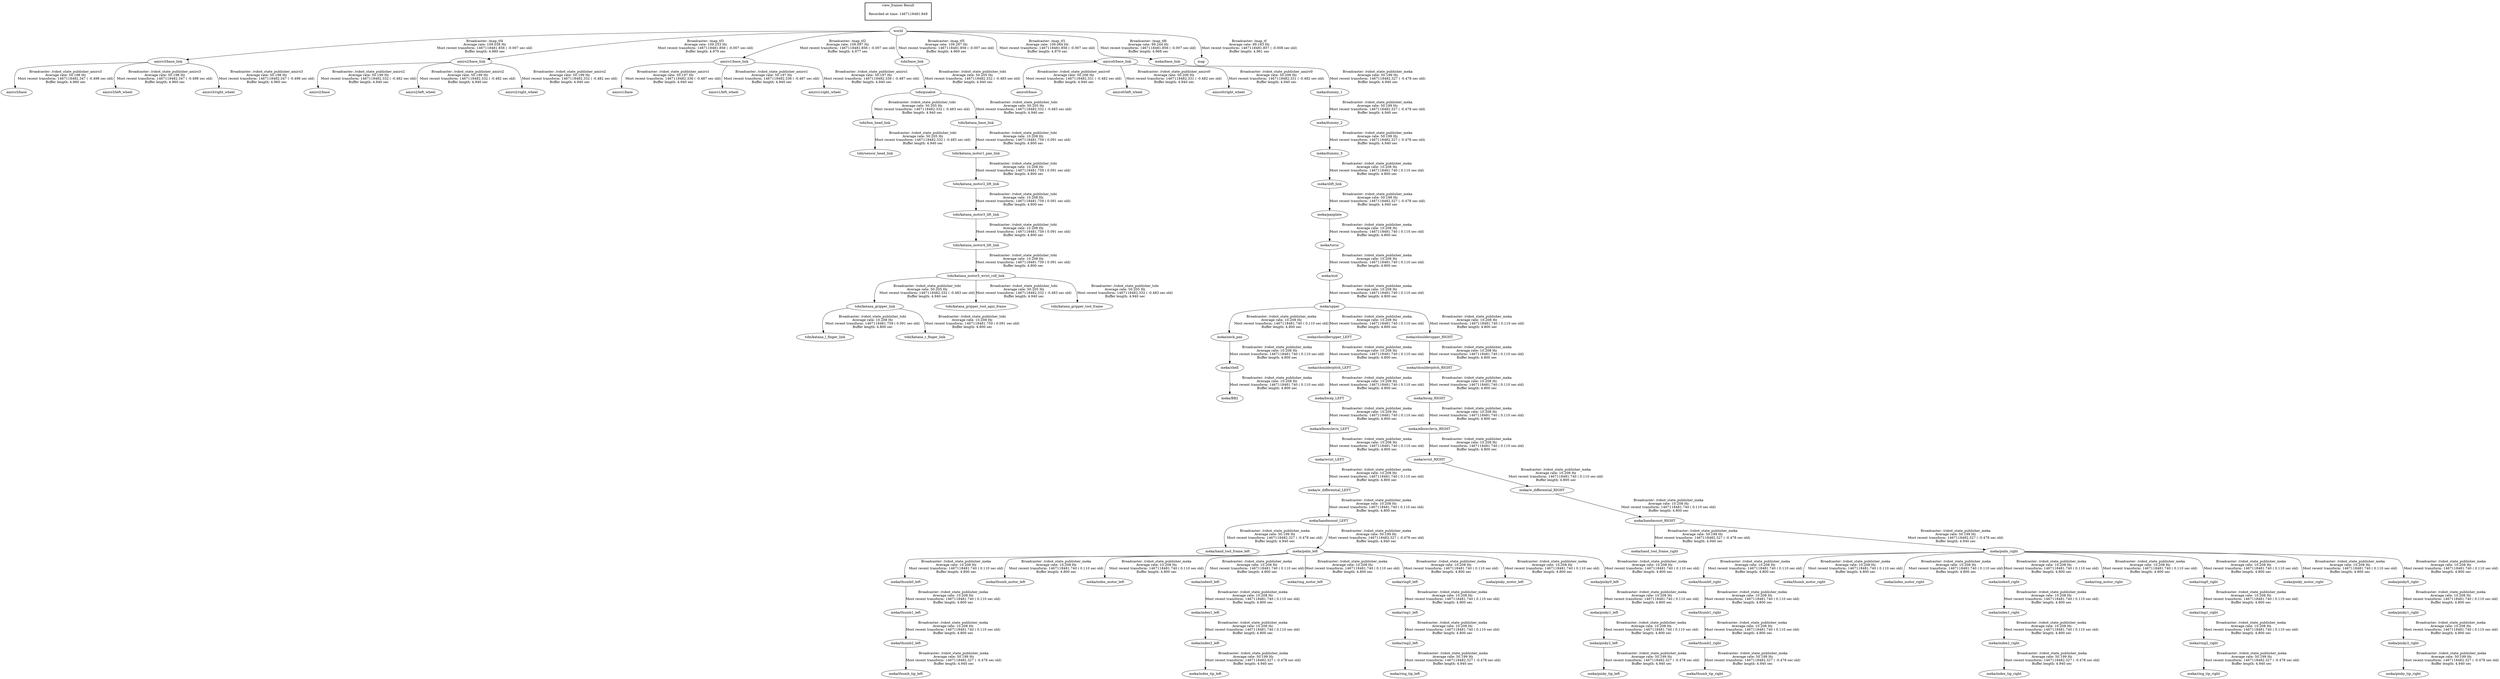 digraph G {
"world" -> "amiro3/base_link"[label="Broadcaster: /map_tf4\nAverage rate: 109.038 Hz\nMost recent transform: 1467118481.856 ( -0.007 sec old)\nBuffer length: 4.980 sec\n"];
"world" -> "amiro2/base_link"[label="Broadcaster: /map_tf3\nAverage rate: 109.253 Hz\nMost recent transform: 1467118481.856 ( -0.007 sec old)\nBuffer length: 4.979 sec\n"];
"world" -> "amiro1/base_link"[label="Broadcaster: /map_tf2\nAverage rate: 109.097 Hz\nMost recent transform: 1467118481.856 ( -0.007 sec old)\nBuffer length: 4.977 sec\n"];
"world" -> "tobi/base_link"[label="Broadcaster: /map_tf5\nAverage rate: 109.267 Hz\nMost recent transform: 1467118481.856 ( -0.007 sec old)\nBuffer length: 4.969 sec\n"];
"world" -> "amiro0/base_link"[label="Broadcaster: /map_tf1\nAverage rate: 109.064 Hz\nMost recent transform: 1467118481.856 ( -0.007 sec old)\nBuffer length: 4.970 sec\n"];
"world" -> "meka/base_link"[label="Broadcaster: /map_tf6\nAverage rate: 99.244 Hz\nMost recent transform: 1467118481.856 ( -0.007 sec old)\nBuffer length: 4.968 sec\n"];
"amiro3/base_link" -> "amiro3/base"[label="Broadcaster: /robot_state_publisher_amiro3\nAverage rate: 50.198 Hz\nMost recent transform: 1467118482.347 ( -0.498 sec old)\nBuffer length: 4.960 sec\n"];
"amiro3/base_link" -> "amiro3/left_wheel"[label="Broadcaster: /robot_state_publisher_amiro3\nAverage rate: 50.198 Hz\nMost recent transform: 1467118482.347 ( -0.498 sec old)\nBuffer length: 4.960 sec\n"];
"amiro3/base_link" -> "amiro3/right_wheel"[label="Broadcaster: /robot_state_publisher_amiro3\nAverage rate: 50.198 Hz\nMost recent transform: 1467118482.347 ( -0.498 sec old)\nBuffer length: 4.960 sec\n"];
"world" -> "map"[label="Broadcaster: /map_tf\nAverage rate: 99.183 Hz\nMost recent transform: 1467118481.857 ( -0.008 sec old)\nBuffer length: 4.961 sec\n"];
"meka/base_link" -> "meka/dummy_1"[label="Broadcaster: /robot_state_publisher_meka\nAverage rate: 50.199 Hz\nMost recent transform: 1467118482.327 ( -0.478 sec old)\nBuffer length: 4.940 sec\n"];
"meka/dummy_1" -> "meka/dummy_2"[label="Broadcaster: /robot_state_publisher_meka\nAverage rate: 50.199 Hz\nMost recent transform: 1467118482.327 ( -0.478 sec old)\nBuffer length: 4.940 sec\n"];
"meka/zlift_link" -> "meka/panplate"[label="Broadcaster: /robot_state_publisher_meka\nAverage rate: 50.199 Hz\nMost recent transform: 1467118482.327 ( -0.478 sec old)\nBuffer length: 4.940 sec\n"];
"meka/dummy_3" -> "meka/zlift_link"[label="Broadcaster: /robot_state_publisher_meka\nAverage rate: 10.208 Hz\nMost recent transform: 1467118481.740 ( 0.110 sec old)\nBuffer length: 4.800 sec\n"];
"meka/handmount_LEFT" -> "meka/hand_tool_frame_left"[label="Broadcaster: /robot_state_publisher_meka\nAverage rate: 50.199 Hz\nMost recent transform: 1467118482.327 ( -0.478 sec old)\nBuffer length: 4.940 sec\n"];
"meka/w_differential_LEFT" -> "meka/handmount_LEFT"[label="Broadcaster: /robot_state_publisher_meka\nAverage rate: 10.208 Hz\nMost recent transform: 1467118481.740 ( 0.110 sec old)\nBuffer length: 4.800 sec\n"];
"meka/handmount_RIGHT" -> "meka/hand_tool_frame_right"[label="Broadcaster: /robot_state_publisher_meka\nAverage rate: 50.199 Hz\nMost recent transform: 1467118482.327 ( -0.478 sec old)\nBuffer length: 4.940 sec\n"];
"meka/w_differential_RIGHT" -> "meka/handmount_RIGHT"[label="Broadcaster: /robot_state_publisher_meka\nAverage rate: 10.208 Hz\nMost recent transform: 1467118481.740 ( 0.110 sec old)\nBuffer length: 4.800 sec\n"];
"meka/index2_left" -> "meka/index_tip_left"[label="Broadcaster: /robot_state_publisher_meka\nAverage rate: 50.199 Hz\nMost recent transform: 1467118482.327 ( -0.478 sec old)\nBuffer length: 4.940 sec\n"];
"meka/index1_left" -> "meka/index2_left"[label="Broadcaster: /robot_state_publisher_meka\nAverage rate: 10.208 Hz\nMost recent transform: 1467118481.740 ( 0.110 sec old)\nBuffer length: 4.800 sec\n"];
"meka/pinky2_left" -> "meka/pinky_tip_left"[label="Broadcaster: /robot_state_publisher_meka\nAverage rate: 50.199 Hz\nMost recent transform: 1467118482.327 ( -0.478 sec old)\nBuffer length: 4.940 sec\n"];
"meka/pinky1_left" -> "meka/pinky2_left"[label="Broadcaster: /robot_state_publisher_meka\nAverage rate: 10.208 Hz\nMost recent transform: 1467118481.740 ( 0.110 sec old)\nBuffer length: 4.800 sec\n"];
"meka/ring2_left" -> "meka/ring_tip_left"[label="Broadcaster: /robot_state_publisher_meka\nAverage rate: 50.199 Hz\nMost recent transform: 1467118482.327 ( -0.478 sec old)\nBuffer length: 4.940 sec\n"];
"meka/ring1_left" -> "meka/ring2_left"[label="Broadcaster: /robot_state_publisher_meka\nAverage rate: 10.208 Hz\nMost recent transform: 1467118481.740 ( 0.110 sec old)\nBuffer length: 4.800 sec\n"];
"meka/thumb2_left" -> "meka/thumb_tip_left"[label="Broadcaster: /robot_state_publisher_meka\nAverage rate: 50.199 Hz\nMost recent transform: 1467118482.327 ( -0.478 sec old)\nBuffer length: 4.940 sec\n"];
"meka/thumb1_left" -> "meka/thumb2_left"[label="Broadcaster: /robot_state_publisher_meka\nAverage rate: 10.208 Hz\nMost recent transform: 1467118481.740 ( 0.110 sec old)\nBuffer length: 4.800 sec\n"];
"meka/handmount_LEFT" -> "meka/palm_left"[label="Broadcaster: /robot_state_publisher_meka\nAverage rate: 50.199 Hz\nMost recent transform: 1467118482.327 ( -0.478 sec old)\nBuffer length: 4.940 sec\n"];
"meka/handmount_RIGHT" -> "meka/palm_right"[label="Broadcaster: /robot_state_publisher_meka\nAverage rate: 50.199 Hz\nMost recent transform: 1467118482.327 ( -0.478 sec old)\nBuffer length: 4.940 sec\n"];
"meka/index2_right" -> "meka/index_tip_right"[label="Broadcaster: /robot_state_publisher_meka\nAverage rate: 50.199 Hz\nMost recent transform: 1467118482.327 ( -0.478 sec old)\nBuffer length: 4.940 sec\n"];
"meka/index1_right" -> "meka/index2_right"[label="Broadcaster: /robot_state_publisher_meka\nAverage rate: 10.208 Hz\nMost recent transform: 1467118481.740 ( 0.110 sec old)\nBuffer length: 4.800 sec\n"];
"meka/pinky2_right" -> "meka/pinky_tip_right"[label="Broadcaster: /robot_state_publisher_meka\nAverage rate: 50.199 Hz\nMost recent transform: 1467118482.327 ( -0.478 sec old)\nBuffer length: 4.940 sec\n"];
"meka/pinky1_right" -> "meka/pinky2_right"[label="Broadcaster: /robot_state_publisher_meka\nAverage rate: 10.208 Hz\nMost recent transform: 1467118481.740 ( 0.110 sec old)\nBuffer length: 4.800 sec\n"];
"meka/ring2_right" -> "meka/ring_tip_right"[label="Broadcaster: /robot_state_publisher_meka\nAverage rate: 50.199 Hz\nMost recent transform: 1467118482.327 ( -0.478 sec old)\nBuffer length: 4.940 sec\n"];
"meka/ring1_right" -> "meka/ring2_right"[label="Broadcaster: /robot_state_publisher_meka\nAverage rate: 10.208 Hz\nMost recent transform: 1467118481.740 ( 0.110 sec old)\nBuffer length: 4.800 sec\n"];
"meka/thumb2_right" -> "meka/thumb_tip_right"[label="Broadcaster: /robot_state_publisher_meka\nAverage rate: 50.199 Hz\nMost recent transform: 1467118482.327 ( -0.478 sec old)\nBuffer length: 4.940 sec\n"];
"meka/thumb1_right" -> "meka/thumb2_right"[label="Broadcaster: /robot_state_publisher_meka\nAverage rate: 10.208 Hz\nMost recent transform: 1467118481.740 ( 0.110 sec old)\nBuffer length: 4.800 sec\n"];
"meka/dummy_2" -> "meka/dummy_3"[label="Broadcaster: /robot_state_publisher_meka\nAverage rate: 50.199 Hz\nMost recent transform: 1467118482.327 ( -0.478 sec old)\nBuffer length: 4.940 sec\n"];
"amiro0/base_link" -> "amiro0/base"[label="Broadcaster: /robot_state_publisher_amiro0\nAverage rate: 50.206 Hz\nMost recent transform: 1467118482.331 ( -0.482 sec old)\nBuffer length: 4.940 sec\n"];
"amiro0/base_link" -> "amiro0/left_wheel"[label="Broadcaster: /robot_state_publisher_amiro0\nAverage rate: 50.206 Hz\nMost recent transform: 1467118482.331 ( -0.482 sec old)\nBuffer length: 4.940 sec\n"];
"amiro0/base_link" -> "amiro0/right_wheel"[label="Broadcaster: /robot_state_publisher_amiro0\nAverage rate: 50.206 Hz\nMost recent transform: 1467118482.331 ( -0.482 sec old)\nBuffer length: 4.940 sec\n"];
"amiro2/base_link" -> "amiro2/base"[label="Broadcaster: /robot_state_publisher_amiro2\nAverage rate: 50.199 Hz\nMost recent transform: 1467118482.332 ( -0.482 sec old)\nBuffer length: 4.940 sec\n"];
"amiro2/base_link" -> "amiro2/left_wheel"[label="Broadcaster: /robot_state_publisher_amiro2\nAverage rate: 50.199 Hz\nMost recent transform: 1467118482.332 ( -0.482 sec old)\nBuffer length: 4.940 sec\n"];
"amiro2/base_link" -> "amiro2/right_wheel"[label="Broadcaster: /robot_state_publisher_amiro2\nAverage rate: 50.199 Hz\nMost recent transform: 1467118482.332 ( -0.482 sec old)\nBuffer length: 4.940 sec\n"];
"tobi/base_link" -> "tobi/guiabot"[label="Broadcaster: /robot_state_publisher_tobi\nAverage rate: 50.205 Hz\nMost recent transform: 1467118482.332 ( -0.483 sec old)\nBuffer length: 4.940 sec\n"];
"tobi/box_head_link" -> "tobi/sensor_head_link"[label="Broadcaster: /robot_state_publisher_tobi\nAverage rate: 50.205 Hz\nMost recent transform: 1467118482.332 ( -0.483 sec old)\nBuffer length: 4.940 sec\n"];
"tobi/guiabot" -> "tobi/box_head_link"[label="Broadcaster: /robot_state_publisher_tobi\nAverage rate: 50.205 Hz\nMost recent transform: 1467118482.332 ( -0.483 sec old)\nBuffer length: 4.940 sec\n"];
"tobi/katana_motor5_wrist_roll_link" -> "tobi/katana_gripper_link"[label="Broadcaster: /robot_state_publisher_tobi\nAverage rate: 50.205 Hz\nMost recent transform: 1467118482.332 ( -0.483 sec old)\nBuffer length: 4.940 sec\n"];
"tobi/katana_motor4_lift_link" -> "tobi/katana_motor5_wrist_roll_link"[label="Broadcaster: /robot_state_publisher_tobi\nAverage rate: 10.208 Hz\nMost recent transform: 1467118481.759 ( 0.091 sec old)\nBuffer length: 4.800 sec\n"];
"tobi/katana_motor5_wrist_roll_link" -> "tobi/katana_gripper_tool_agni_frame"[label="Broadcaster: /robot_state_publisher_tobi\nAverage rate: 50.205 Hz\nMost recent transform: 1467118482.332 ( -0.483 sec old)\nBuffer length: 4.940 sec\n"];
"tobi/katana_motor5_wrist_roll_link" -> "tobi/katana_gripper_tool_frame"[label="Broadcaster: /robot_state_publisher_tobi\nAverage rate: 50.205 Hz\nMost recent transform: 1467118482.332 ( -0.483 sec old)\nBuffer length: 4.940 sec\n"];
"tobi/guiabot" -> "tobi/katana_base_link"[label="Broadcaster: /robot_state_publisher_tobi\nAverage rate: 50.205 Hz\nMost recent transform: 1467118482.332 ( -0.483 sec old)\nBuffer length: 4.940 sec\n"];
"amiro1/base_link" -> "amiro1/base"[label="Broadcaster: /robot_state_publisher_amiro1\nAverage rate: 50.197 Hz\nMost recent transform: 1467118482.336 ( -0.487 sec old)\nBuffer length: 4.940 sec\n"];
"amiro1/base_link" -> "amiro1/left_wheel"[label="Broadcaster: /robot_state_publisher_amiro1\nAverage rate: 50.197 Hz\nMost recent transform: 1467118482.336 ( -0.487 sec old)\nBuffer length: 4.940 sec\n"];
"amiro1/base_link" -> "amiro1/right_wheel"[label="Broadcaster: /robot_state_publisher_amiro1\nAverage rate: 50.197 Hz\nMost recent transform: 1467118482.336 ( -0.487 sec old)\nBuffer length: 4.940 sec\n"];
"meka/neck_pan" -> "meka/shell"[label="Broadcaster: /robot_state_publisher_meka\nAverage rate: 10.208 Hz\nMost recent transform: 1467118481.740 ( 0.110 sec old)\nBuffer length: 4.800 sec\n"];
"meka/upper" -> "meka/neck_pan"[label="Broadcaster: /robot_state_publisher_meka\nAverage rate: 10.208 Hz\nMost recent transform: 1467118481.740 ( 0.110 sec old)\nBuffer length: 4.800 sec\n"];
"meka/mid" -> "meka/upper"[label="Broadcaster: /robot_state_publisher_meka\nAverage rate: 10.208 Hz\nMost recent transform: 1467118481.740 ( 0.110 sec old)\nBuffer length: 4.800 sec\n"];
"meka/shell" -> "meka/BB2"[label="Broadcaster: /robot_state_publisher_meka\nAverage rate: 10.208 Hz\nMost recent transform: 1467118481.740 ( 0.110 sec old)\nBuffer length: 4.800 sec\n"];
"meka/upper" -> "meka/shoulderupper_LEFT"[label="Broadcaster: /robot_state_publisher_meka\nAverage rate: 10.208 Hz\nMost recent transform: 1467118481.740 ( 0.110 sec old)\nBuffer length: 4.800 sec\n"];
"meka/shoulderupper_LEFT" -> "meka/shoulderpitch_LEFT"[label="Broadcaster: /robot_state_publisher_meka\nAverage rate: 10.208 Hz\nMost recent transform: 1467118481.740 ( 0.110 sec old)\nBuffer length: 4.800 sec\n"];
"meka/shoulderpitch_LEFT" -> "meka/bicep_LEFT"[label="Broadcaster: /robot_state_publisher_meka\nAverage rate: 10.208 Hz\nMost recent transform: 1467118481.740 ( 0.110 sec old)\nBuffer length: 4.800 sec\n"];
"meka/bicep_LEFT" -> "meka/elbowclevis_LEFT"[label="Broadcaster: /robot_state_publisher_meka\nAverage rate: 10.208 Hz\nMost recent transform: 1467118481.740 ( 0.110 sec old)\nBuffer length: 4.800 sec\n"];
"meka/elbowclevis_LEFT" -> "meka/wrist_LEFT"[label="Broadcaster: /robot_state_publisher_meka\nAverage rate: 10.208 Hz\nMost recent transform: 1467118481.740 ( 0.110 sec old)\nBuffer length: 4.800 sec\n"];
"meka/wrist_LEFT" -> "meka/w_differential_LEFT"[label="Broadcaster: /robot_state_publisher_meka\nAverage rate: 10.208 Hz\nMost recent transform: 1467118481.740 ( 0.110 sec old)\nBuffer length: 4.800 sec\n"];
"meka/palm_left" -> "meka/thumb0_left"[label="Broadcaster: /robot_state_publisher_meka\nAverage rate: 10.208 Hz\nMost recent transform: 1467118481.740 ( 0.110 sec old)\nBuffer length: 4.800 sec\n"];
"meka/palm_left" -> "meka/thumb_motor_left"[label="Broadcaster: /robot_state_publisher_meka\nAverage rate: 10.208 Hz\nMost recent transform: 1467118481.740 ( 0.110 sec old)\nBuffer length: 4.800 sec\n"];
"meka/thumb0_left" -> "meka/thumb1_left"[label="Broadcaster: /robot_state_publisher_meka\nAverage rate: 10.208 Hz\nMost recent transform: 1467118481.740 ( 0.110 sec old)\nBuffer length: 4.800 sec\n"];
"meka/palm_left" -> "meka/index_motor_left"[label="Broadcaster: /robot_state_publisher_meka\nAverage rate: 10.208 Hz\nMost recent transform: 1467118481.740 ( 0.110 sec old)\nBuffer length: 4.800 sec\n"];
"meka/palm_left" -> "meka/index0_left"[label="Broadcaster: /robot_state_publisher_meka\nAverage rate: 10.208 Hz\nMost recent transform: 1467118481.740 ( 0.110 sec old)\nBuffer length: 4.800 sec\n"];
"meka/index0_left" -> "meka/index1_left"[label="Broadcaster: /robot_state_publisher_meka\nAverage rate: 10.208 Hz\nMost recent transform: 1467118481.740 ( 0.110 sec old)\nBuffer length: 4.800 sec\n"];
"meka/palm_left" -> "meka/ring_motor_left"[label="Broadcaster: /robot_state_publisher_meka\nAverage rate: 10.208 Hz\nMost recent transform: 1467118481.740 ( 0.110 sec old)\nBuffer length: 4.800 sec\n"];
"meka/palm_left" -> "meka/ring0_left"[label="Broadcaster: /robot_state_publisher_meka\nAverage rate: 10.208 Hz\nMost recent transform: 1467118481.740 ( 0.110 sec old)\nBuffer length: 4.800 sec\n"];
"meka/ring0_left" -> "meka/ring1_left"[label="Broadcaster: /robot_state_publisher_meka\nAverage rate: 10.208 Hz\nMost recent transform: 1467118481.740 ( 0.110 sec old)\nBuffer length: 4.800 sec\n"];
"meka/palm_left" -> "meka/pinky_motor_left"[label="Broadcaster: /robot_state_publisher_meka\nAverage rate: 10.208 Hz\nMost recent transform: 1467118481.740 ( 0.110 sec old)\nBuffer length: 4.800 sec\n"];
"meka/palm_left" -> "meka/pinky0_left"[label="Broadcaster: /robot_state_publisher_meka\nAverage rate: 10.208 Hz\nMost recent transform: 1467118481.740 ( 0.110 sec old)\nBuffer length: 4.800 sec\n"];
"meka/pinky0_left" -> "meka/pinky1_left"[label="Broadcaster: /robot_state_publisher_meka\nAverage rate: 10.208 Hz\nMost recent transform: 1467118481.740 ( 0.110 sec old)\nBuffer length: 4.800 sec\n"];
"meka/upper" -> "meka/shoulderupper_RIGHT"[label="Broadcaster: /robot_state_publisher_meka\nAverage rate: 10.208 Hz\nMost recent transform: 1467118481.740 ( 0.110 sec old)\nBuffer length: 4.800 sec\n"];
"meka/shoulderupper_RIGHT" -> "meka/shoulderpitch_RIGHT"[label="Broadcaster: /robot_state_publisher_meka\nAverage rate: 10.208 Hz\nMost recent transform: 1467118481.740 ( 0.110 sec old)\nBuffer length: 4.800 sec\n"];
"meka/shoulderpitch_RIGHT" -> "meka/bicep_RIGHT"[label="Broadcaster: /robot_state_publisher_meka\nAverage rate: 10.208 Hz\nMost recent transform: 1467118481.740 ( 0.110 sec old)\nBuffer length: 4.800 sec\n"];
"meka/bicep_RIGHT" -> "meka/elbowclevis_RIGHT"[label="Broadcaster: /robot_state_publisher_meka\nAverage rate: 10.208 Hz\nMost recent transform: 1467118481.740 ( 0.110 sec old)\nBuffer length: 4.800 sec\n"];
"meka/elbowclevis_RIGHT" -> "meka/wrist_RIGHT"[label="Broadcaster: /robot_state_publisher_meka\nAverage rate: 10.208 Hz\nMost recent transform: 1467118481.740 ( 0.110 sec old)\nBuffer length: 4.800 sec\n"];
"meka/wrist_RIGHT" -> "meka/w_differential_RIGHT"[label="Broadcaster: /robot_state_publisher_meka\nAverage rate: 10.208 Hz\nMost recent transform: 1467118481.740 ( 0.110 sec old)\nBuffer length: 4.800 sec\n"];
"meka/palm_right" -> "meka/thumb0_right"[label="Broadcaster: /robot_state_publisher_meka\nAverage rate: 10.208 Hz\nMost recent transform: 1467118481.740 ( 0.110 sec old)\nBuffer length: 4.800 sec\n"];
"meka/palm_right" -> "meka/thumb_motor_right"[label="Broadcaster: /robot_state_publisher_meka\nAverage rate: 10.208 Hz\nMost recent transform: 1467118481.740 ( 0.110 sec old)\nBuffer length: 4.800 sec\n"];
"meka/thumb0_right" -> "meka/thumb1_right"[label="Broadcaster: /robot_state_publisher_meka\nAverage rate: 10.208 Hz\nMost recent transform: 1467118481.740 ( 0.110 sec old)\nBuffer length: 4.800 sec\n"];
"meka/palm_right" -> "meka/index_motor_right"[label="Broadcaster: /robot_state_publisher_meka\nAverage rate: 10.208 Hz\nMost recent transform: 1467118481.740 ( 0.110 sec old)\nBuffer length: 4.800 sec\n"];
"meka/palm_right" -> "meka/index0_right"[label="Broadcaster: /robot_state_publisher_meka\nAverage rate: 10.208 Hz\nMost recent transform: 1467118481.740 ( 0.110 sec old)\nBuffer length: 4.800 sec\n"];
"meka/index0_right" -> "meka/index1_right"[label="Broadcaster: /robot_state_publisher_meka\nAverage rate: 10.208 Hz\nMost recent transform: 1467118481.740 ( 0.110 sec old)\nBuffer length: 4.800 sec\n"];
"meka/palm_right" -> "meka/ring_motor_right"[label="Broadcaster: /robot_state_publisher_meka\nAverage rate: 10.208 Hz\nMost recent transform: 1467118481.740 ( 0.110 sec old)\nBuffer length: 4.800 sec\n"];
"meka/palm_right" -> "meka/ring0_right"[label="Broadcaster: /robot_state_publisher_meka\nAverage rate: 10.208 Hz\nMost recent transform: 1467118481.740 ( 0.110 sec old)\nBuffer length: 4.800 sec\n"];
"meka/ring0_right" -> "meka/ring1_right"[label="Broadcaster: /robot_state_publisher_meka\nAverage rate: 10.208 Hz\nMost recent transform: 1467118481.740 ( 0.110 sec old)\nBuffer length: 4.800 sec\n"];
"meka/palm_right" -> "meka/pinky_motor_right"[label="Broadcaster: /robot_state_publisher_meka\nAverage rate: 10.208 Hz\nMost recent transform: 1467118481.740 ( 0.110 sec old)\nBuffer length: 4.800 sec\n"];
"meka/palm_right" -> "meka/pinky0_right"[label="Broadcaster: /robot_state_publisher_meka\nAverage rate: 10.208 Hz\nMost recent transform: 1467118481.740 ( 0.110 sec old)\nBuffer length: 4.800 sec\n"];
"meka/pinky0_right" -> "meka/pinky1_right"[label="Broadcaster: /robot_state_publisher_meka\nAverage rate: 10.208 Hz\nMost recent transform: 1467118481.740 ( 0.110 sec old)\nBuffer length: 4.800 sec\n"];
"meka/panplate" -> "meka/torso"[label="Broadcaster: /robot_state_publisher_meka\nAverage rate: 10.208 Hz\nMost recent transform: 1467118481.740 ( 0.110 sec old)\nBuffer length: 4.800 sec\n"];
"meka/torso" -> "meka/mid"[label="Broadcaster: /robot_state_publisher_meka\nAverage rate: 10.208 Hz\nMost recent transform: 1467118481.740 ( 0.110 sec old)\nBuffer length: 4.800 sec\n"];
"tobi/katana_gripper_link" -> "tobi/katana_l_finger_link"[label="Broadcaster: /robot_state_publisher_tobi\nAverage rate: 10.208 Hz\nMost recent transform: 1467118481.759 ( 0.091 sec old)\nBuffer length: 4.800 sec\n"];
"tobi/katana_base_link" -> "tobi/katana_motor1_pan_link"[label="Broadcaster: /robot_state_publisher_tobi\nAverage rate: 10.208 Hz\nMost recent transform: 1467118481.759 ( 0.091 sec old)\nBuffer length: 4.800 sec\n"];
"tobi/katana_motor1_pan_link" -> "tobi/katana_motor2_lift_link"[label="Broadcaster: /robot_state_publisher_tobi\nAverage rate: 10.208 Hz\nMost recent transform: 1467118481.759 ( 0.091 sec old)\nBuffer length: 4.800 sec\n"];
"tobi/katana_motor2_lift_link" -> "tobi/katana_motor3_lift_link"[label="Broadcaster: /robot_state_publisher_tobi\nAverage rate: 10.208 Hz\nMost recent transform: 1467118481.759 ( 0.091 sec old)\nBuffer length: 4.800 sec\n"];
"tobi/katana_motor3_lift_link" -> "tobi/katana_motor4_lift_link"[label="Broadcaster: /robot_state_publisher_tobi\nAverage rate: 10.208 Hz\nMost recent transform: 1467118481.759 ( 0.091 sec old)\nBuffer length: 4.800 sec\n"];
"tobi/katana_gripper_link" -> "tobi/katana_r_finger_link"[label="Broadcaster: /robot_state_publisher_tobi\nAverage rate: 10.208 Hz\nMost recent transform: 1467118481.759 ( 0.091 sec old)\nBuffer length: 4.800 sec\n"];
edge [style=invis];
 subgraph cluster_legend { style=bold; color=black; label ="view_frames Result";
"Recorded at time: 1467118481.849"[ shape=plaintext ] ;
 }->"world";
}